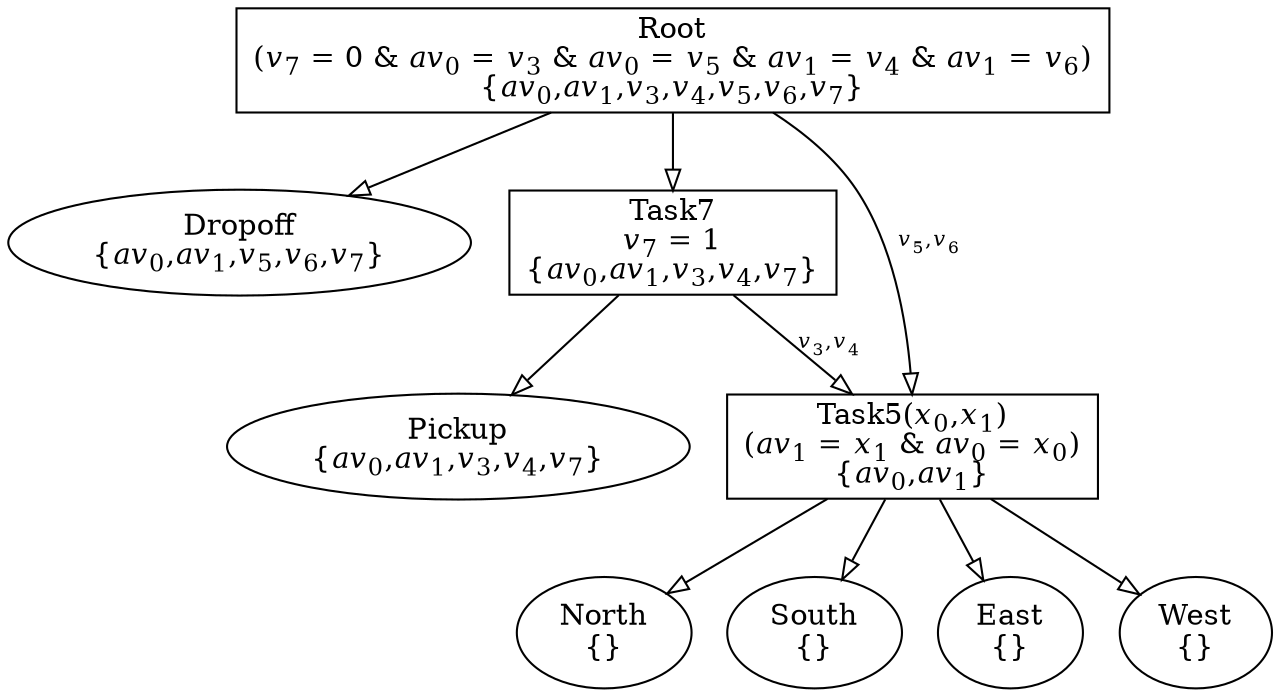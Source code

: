 digraph hierarchy {
node [shape=rectangle]
edge [arrowhead=empty]

Root [label=<Root<br/>(<i>v</i><sub>7</sub> = 0 &amp; <i>av</i><sub>0</sub> = <i>v</i><sub>3</sub> &amp; <i>av</i><sub>0</sub> = <i>v</i><sub>5</sub> &amp; <i>av</i><sub>1</sub> = <i>v</i><sub>4</sub> &amp; <i>av</i><sub>1</sub> = <i>v</i><sub>6</sub>)<br/>{<i>av</i><sub>0</sub>,<i>av</i><sub>1</sub>,<i>v</i><sub>3</sub>,<i>v</i><sub>4</sub>,<i>v</i><sub>5</sub>,<i>v</i><sub>6</sub>,<i>v</i><sub>7</sub>}>]
Root -> Dropoff
Root -> Task7
Root -> Task5 [label=<<i>v</i><sub>5</sub>,<i>v</i><sub>6</sub>>,fontsize=10]

Task7 [label=<Task7<br/><i>v</i><sub>7</sub> = 1<br/>{<i>av</i><sub>0</sub>,<i>av</i><sub>1</sub>,<i>v</i><sub>3</sub>,<i>v</i><sub>4</sub>,<i>v</i><sub>7</sub>}>]
Task7 -> Task5 [label=<<i>v</i><sub>3</sub>,<i>v</i><sub>4</sub>>,fontsize=10]
Task7 -> Pickup

Pickup [label=<Pickup<br/>{<i>av</i><sub>0</sub>,<i>av</i><sub>1</sub>,<i>v</i><sub>3</sub>,<i>v</i><sub>4</sub>,<i>v</i><sub>7</sub>}>,shape=ellipse]

Task5 [label=<Task5(<i>x</i><sub>0</sub>,<i>x</i><sub>1</sub>)<br/>(<i>av</i><sub>1</sub> = <i>x</i><sub>1</sub> &amp; <i>av</i><sub>0</sub> = <i>x</i><sub>0</sub>)<br/>{<i>av</i><sub>0</sub>,<i>av</i><sub>1</sub>}>]
Task5 -> North
Task5 -> South
Task5 -> East
Task5 -> West

West [label=<West<br/>{}>,shape=ellipse]

East [label=<East<br/>{}>,shape=ellipse]

South [label=<South<br/>{}>,shape=ellipse]

North [label=<North<br/>{}>,shape=ellipse]

Dropoff [label=<Dropoff<br/>{<i>av</i><sub>0</sub>,<i>av</i><sub>1</sub>,<i>v</i><sub>5</sub>,<i>v</i><sub>6</sub>,<i>v</i><sub>7</sub>}>,shape=ellipse]

}
